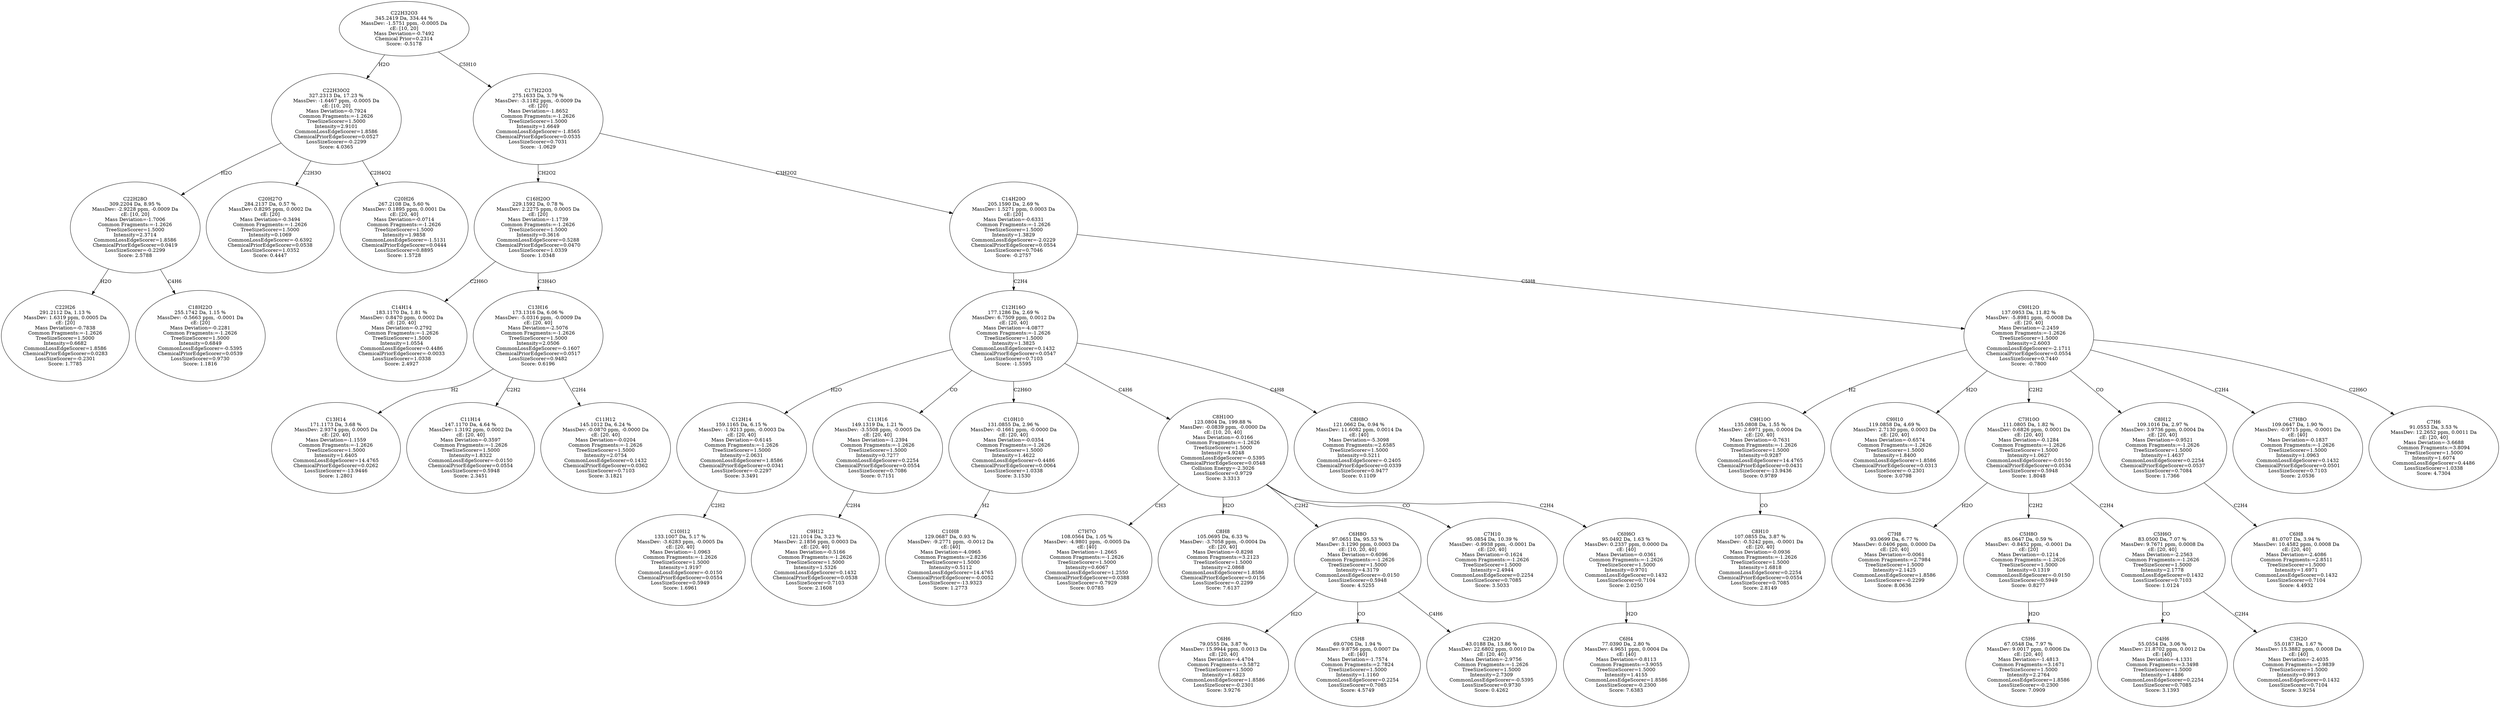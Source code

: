 strict digraph {
v1 [label="C22H26\n291.2112 Da, 1.13 %\nMassDev: 1.6319 ppm, 0.0005 Da\ncE: [20]\nMass Deviation=-0.7838\nCommon Fragments:=-1.2626\nTreeSizeScorer=1.5000\nIntensity=0.6682\nCommonLossEdgeScorer=1.8586\nChemicalPriorEdgeScorer=0.0283\nLossSizeScorer=-0.2301\nScore: 1.7785"];
v2 [label="C18H22O\n255.1742 Da, 1.15 %\nMassDev: -0.5663 ppm, -0.0001 Da\ncE: [20]\nMass Deviation=-0.2281\nCommon Fragments:=-1.2626\nTreeSizeScorer=1.5000\nIntensity=0.6849\nCommonLossEdgeScorer=-0.5395\nChemicalPriorEdgeScorer=0.0539\nLossSizeScorer=0.9730\nScore: 1.1816"];
v3 [label="C22H28O\n309.2204 Da, 8.95 %\nMassDev: -2.9228 ppm, -0.0009 Da\ncE: [10, 20]\nMass Deviation=-1.7006\nCommon Fragments:=-1.2626\nTreeSizeScorer=1.5000\nIntensity=2.3714\nCommonLossEdgeScorer=1.8586\nChemicalPriorEdgeScorer=0.0419\nLossSizeScorer=-0.2299\nScore: 2.5788"];
v4 [label="C20H27O\n284.2137 Da, 0.57 %\nMassDev: 0.8295 ppm, 0.0002 Da\ncE: [20]\nMass Deviation=-0.3494\nCommon Fragments:=-1.2626\nTreeSizeScorer=1.5000\nIntensity=0.1069\nCommonLossEdgeScorer=-0.6392\nChemicalPriorEdgeScorer=0.0538\nLossSizeScorer=1.0352\nScore: 0.4447"];
v5 [label="C20H26\n267.2108 Da, 5.60 %\nMassDev: 0.1895 ppm, 0.0001 Da\ncE: [20, 40]\nMass Deviation=-0.0714\nCommon Fragments:=-1.2626\nTreeSizeScorer=1.5000\nIntensity=1.9858\nCommonLossEdgeScorer=-1.5131\nChemicalPriorEdgeScorer=0.0444\nLossSizeScorer=0.8895\nScore: 1.5728"];
v6 [label="C22H30O2\n327.2313 Da, 17.23 %\nMassDev: -1.6467 ppm, -0.0005 Da\ncE: [10, 20]\nMass Deviation=-0.7924\nCommon Fragments:=-1.2626\nTreeSizeScorer=1.5000\nIntensity=2.9101\nCommonLossEdgeScorer=1.8586\nChemicalPriorEdgeScorer=0.0527\nLossSizeScorer=-0.2299\nScore: 4.0365"];
v7 [label="C14H14\n183.1170 Da, 1.81 %\nMassDev: 0.8470 ppm, 0.0002 Da\ncE: [20, 40]\nMass Deviation=-0.2792\nCommon Fragments:=-1.2626\nTreeSizeScorer=1.5000\nIntensity=1.0554\nCommonLossEdgeScorer=0.4486\nChemicalPriorEdgeScorer=-0.0033\nLossSizeScorer=1.0338\nScore: 2.4927"];
v8 [label="C13H14\n171.1173 Da, 3.68 %\nMassDev: 2.9374 ppm, 0.0005 Da\ncE: [20, 40]\nMass Deviation=-1.1559\nCommon Fragments:=-1.2626\nTreeSizeScorer=1.5000\nIntensity=1.6405\nCommonLossEdgeScorer=14.4765\nChemicalPriorEdgeScorer=0.0262\nLossSizeScorer=-13.9446\nScore: 1.2801"];
v9 [label="C11H14\n147.1170 Da, 4.64 %\nMassDev: 1.3192 ppm, 0.0002 Da\ncE: [20, 40]\nMass Deviation=-0.3597\nCommon Fragments:=-1.2626\nTreeSizeScorer=1.5000\nIntensity=1.8322\nCommonLossEdgeScorer=-0.0150\nChemicalPriorEdgeScorer=0.0554\nLossSizeScorer=0.5948\nScore: 2.3451"];
v10 [label="C11H12\n145.1012 Da, 6.24 %\nMassDev: -0.0870 ppm, -0.0000 Da\ncE: [20, 40]\nMass Deviation=-0.0204\nCommon Fragments:=-1.2626\nTreeSizeScorer=1.5000\nIntensity=2.0754\nCommonLossEdgeScorer=0.1432\nChemicalPriorEdgeScorer=0.0362\nLossSizeScorer=0.7103\nScore: 3.1821"];
v11 [label="C13H16\n173.1316 Da, 6.06 %\nMassDev: -5.0316 ppm, -0.0009 Da\ncE: [20, 40]\nMass Deviation=-2.5076\nCommon Fragments:=-1.2626\nTreeSizeScorer=1.5000\nIntensity=2.0506\nCommonLossEdgeScorer=-0.1607\nChemicalPriorEdgeScorer=0.0517\nLossSizeScorer=0.9482\nScore: 0.6196"];
v12 [label="C16H20O\n229.1592 Da, 0.78 %\nMassDev: 2.2275 ppm, 0.0005 Da\ncE: [20]\nMass Deviation=-1.1739\nCommon Fragments:=-1.2626\nTreeSizeScorer=1.5000\nIntensity=0.3616\nCommonLossEdgeScorer=0.5288\nChemicalPriorEdgeScorer=0.0470\nLossSizeScorer=1.0339\nScore: 1.0348"];
v13 [label="C10H12\n133.1007 Da, 5.17 %\nMassDev: -3.6283 ppm, -0.0005 Da\ncE: [20, 40]\nMass Deviation=-1.0963\nCommon Fragments:=-1.2626\nTreeSizeScorer=1.5000\nIntensity=1.9197\nCommonLossEdgeScorer=-0.0150\nChemicalPriorEdgeScorer=0.0554\nLossSizeScorer=0.5949\nScore: 1.6961"];
v14 [label="C12H14\n159.1165 Da, 6.15 %\nMassDev: -1.9213 ppm, -0.0003 Da\ncE: [20, 40]\nMass Deviation=-0.6145\nCommon Fragments:=-1.2626\nTreeSizeScorer=1.5000\nIntensity=2.0631\nCommonLossEdgeScorer=1.8586\nChemicalPriorEdgeScorer=0.0341\nLossSizeScorer=-0.2297\nScore: 3.3491"];
v15 [label="C9H12\n121.1014 Da, 3.23 %\nMassDev: 2.1856 ppm, 0.0003 Da\ncE: [20, 40]\nMass Deviation=-0.5166\nCommon Fragments:=-1.2626\nTreeSizeScorer=1.5000\nIntensity=1.5326\nCommonLossEdgeScorer=0.1432\nChemicalPriorEdgeScorer=0.0538\nLossSizeScorer=0.7103\nScore: 2.1608"];
v16 [label="C11H16\n149.1319 Da, 1.21 %\nMassDev: -3.5508 ppm, -0.0005 Da\ncE: [20, 40]\nMass Deviation=-1.2394\nCommon Fragments:=-1.2626\nTreeSizeScorer=1.5000\nIntensity=0.7277\nCommonLossEdgeScorer=0.2254\nChemicalPriorEdgeScorer=0.0554\nLossSizeScorer=0.7086\nScore: 0.7151"];
v17 [label="C10H8\n129.0687 Da, 0.93 %\nMassDev: -9.2771 ppm, -0.0012 Da\ncE: [40]\nMass Deviation=-4.0965\nCommon Fragments:=2.8236\nTreeSizeScorer=1.5000\nIntensity=0.5112\nCommonLossEdgeScorer=14.4765\nChemicalPriorEdgeScorer=-0.0052\nLossSizeScorer=-13.9323\nScore: 1.2773"];
v18 [label="C10H10\n131.0855 Da, 2.96 %\nMassDev: -0.1661 ppm, -0.0000 Da\ncE: [20, 40]\nMass Deviation=-0.0354\nCommon Fragments:=-1.2626\nTreeSizeScorer=1.5000\nIntensity=1.4622\nCommonLossEdgeScorer=0.4486\nChemicalPriorEdgeScorer=0.0064\nLossSizeScorer=1.0338\nScore: 3.1530"];
v19 [label="C7H7O\n108.0564 Da, 1.05 %\nMassDev: -4.9801 ppm, -0.0005 Da\ncE: [40]\nMass Deviation=-1.2665\nCommon Fragments:=-1.2626\nTreeSizeScorer=1.5000\nIntensity=0.6067\nCommonLossEdgeScorer=1.2550\nChemicalPriorEdgeScorer=0.0388\nLossSizeScorer=-0.7929\nScore: 0.0785"];
v20 [label="C8H8\n105.0695 Da, 6.33 %\nMassDev: -3.7058 ppm, -0.0004 Da\ncE: [20, 40]\nMass Deviation=-0.8298\nCommon Fragments:=3.2123\nTreeSizeScorer=1.5000\nIntensity=2.0868\nCommonLossEdgeScorer=1.8586\nChemicalPriorEdgeScorer=0.0156\nLossSizeScorer=-0.2299\nScore: 7.6137"];
v21 [label="C6H6\n79.0555 Da, 3.87 %\nMassDev: 15.9944 ppm, 0.0013 Da\ncE: [20, 40]\nMass Deviation=-4.4704\nCommon Fragments:=3.5872\nTreeSizeScorer=1.5000\nIntensity=1.6823\nCommonLossEdgeScorer=1.8586\nLossSizeScorer=-0.2301\nScore: 3.9276"];
v22 [label="C5H8\n69.0706 Da, 1.94 %\nMassDev: 9.8756 ppm, 0.0007 Da\ncE: [40]\nMass Deviation=-1.7574\nCommon Fragments:=2.7824\nTreeSizeScorer=1.5000\nIntensity=1.1160\nCommonLossEdgeScorer=0.2254\nLossSizeScorer=0.7085\nScore: 4.5749"];
v23 [label="C2H2O\n43.0188 Da, 13.86 %\nMassDev: 22.6802 ppm, 0.0010 Da\ncE: [20, 40]\nMass Deviation=-2.9756\nCommon Fragments:=-1.2626\nTreeSizeScorer=1.5000\nIntensity=2.7309\nCommonLossEdgeScorer=-0.5395\nLossSizeScorer=0.9730\nScore: 0.4262"];
v24 [label="C6H8O\n97.0651 Da, 95.53 %\nMassDev: 3.1290 ppm, 0.0003 Da\ncE: [10, 20, 40]\nMass Deviation=-0.6096\nCommon Fragments:=-1.2626\nTreeSizeScorer=1.5000\nIntensity=4.3179\nCommonLossEdgeScorer=-0.0150\nLossSizeScorer=0.5948\nScore: 4.5255"];
v25 [label="C7H10\n95.0854 Da, 10.39 %\nMassDev: -0.9938 ppm, -0.0001 Da\ncE: [20, 40]\nMass Deviation=-0.1624\nCommon Fragments:=-1.2626\nTreeSizeScorer=1.5000\nIntensity=2.4944\nCommonLossEdgeScorer=0.2254\nLossSizeScorer=0.7085\nScore: 3.5033"];
v26 [label="C6H4\n77.0390 Da, 2.80 %\nMassDev: 4.9651 ppm, 0.0004 Da\ncE: [40]\nMass Deviation=-0.8113\nCommon Fragments:=3.9055\nTreeSizeScorer=1.5000\nIntensity=1.4155\nCommonLossEdgeScorer=1.8586\nLossSizeScorer=-0.2300\nScore: 7.6383"];
v27 [label="C6H6O\n95.0492 Da, 1.63 %\nMassDev: 0.2337 ppm, 0.0000 Da\ncE: [40]\nMass Deviation=-0.0361\nCommon Fragments:=-1.2626\nTreeSizeScorer=1.5000\nIntensity=0.9701\nCommonLossEdgeScorer=0.1432\nLossSizeScorer=0.7104\nScore: 2.0250"];
v28 [label="C8H10O\n123.0804 Da, 199.88 %\nMassDev: -0.0839 ppm, -0.0000 Da\ncE: [10, 20, 40]\nMass Deviation=-0.0166\nCommon Fragments:=-1.2626\nTreeSizeScorer=1.5000\nIntensity=4.9248\nCommonLossEdgeScorer=-0.5395\nChemicalPriorEdgeScorer=0.0548\nCollision Energy=-2.3026\nLossSizeScorer=0.9729\nScore: 3.3313"];
v29 [label="C8H8O\n121.0662 Da, 0.94 %\nMassDev: 11.6082 ppm, 0.0014 Da\ncE: [40]\nMass Deviation=-5.3098\nCommon Fragments:=2.6585\nTreeSizeScorer=1.5000\nIntensity=0.5211\nCommonLossEdgeScorer=-0.2405\nChemicalPriorEdgeScorer=0.0339\nLossSizeScorer=0.9477\nScore: 0.1109"];
v30 [label="C12H16O\n177.1286 Da, 2.69 %\nMassDev: 6.7509 ppm, 0.0012 Da\ncE: [20, 40]\nMass Deviation=-4.0877\nCommon Fragments:=-1.2626\nTreeSizeScorer=1.5000\nIntensity=1.3825\nCommonLossEdgeScorer=0.1432\nChemicalPriorEdgeScorer=0.0547\nLossSizeScorer=0.7103\nScore: -1.5595"];
v31 [label="C8H10\n107.0855 Da, 3.87 %\nMassDev: -0.5242 ppm, -0.0001 Da\ncE: [20, 40]\nMass Deviation=-0.0936\nCommon Fragments:=-1.2626\nTreeSizeScorer=1.5000\nIntensity=1.6818\nCommonLossEdgeScorer=0.2254\nChemicalPriorEdgeScorer=0.0554\nLossSizeScorer=0.7085\nScore: 2.8149"];
v32 [label="C9H10O\n135.0808 Da, 1.55 %\nMassDev: 2.6971 ppm, 0.0004 Da\ncE: [20, 40]\nMass Deviation=-0.7631\nCommon Fragments:=-1.2626\nTreeSizeScorer=1.5000\nIntensity=0.9287\nCommonLossEdgeScorer=14.4765\nChemicalPriorEdgeScorer=0.0431\nLossSizeScorer=-13.9436\nScore: 0.9789"];
v33 [label="C9H10\n119.0858 Da, 4.69 %\nMassDev: 2.7130 ppm, 0.0003 Da\ncE: [20, 40]\nMass Deviation=-0.6574\nCommon Fragments:=-1.2626\nTreeSizeScorer=1.5000\nIntensity=1.8400\nCommonLossEdgeScorer=1.8586\nChemicalPriorEdgeScorer=0.0313\nLossSizeScorer=-0.2301\nScore: 3.0798"];
v34 [label="C7H8\n93.0699 Da, 6.77 %\nMassDev: 0.0406 ppm, 0.0000 Da\ncE: [20, 40]\nMass Deviation=-0.0061\nCommon Fragments:=2.7984\nTreeSizeScorer=1.5000\nIntensity=2.1425\nCommonLossEdgeScorer=1.8586\nLossSizeScorer=-0.2299\nScore: 8.0636"];
v35 [label="C5H6\n67.0548 Da, 7.97 %\nMassDev: 9.0017 ppm, 0.0006 Da\ncE: [20, 40]\nMass Deviation=-1.4813\nCommon Fragments:=3.1671\nTreeSizeScorer=1.5000\nIntensity=2.2764\nCommonLossEdgeScorer=1.8586\nLossSizeScorer=-0.2300\nScore: 7.0909"];
v36 [label="C5H8O\n85.0647 Da, 0.59 %\nMassDev: -0.8452 ppm, -0.0001 Da\ncE: [20]\nMass Deviation=-0.1214\nCommon Fragments:=-1.2626\nTreeSizeScorer=1.5000\nIntensity=0.1319\nCommonLossEdgeScorer=-0.0150\nLossSizeScorer=0.5949\nScore: 0.8277"];
v37 [label="C4H6\n55.0554 Da, 3.06 %\nMassDev: 21.8702 ppm, 0.0012 Da\ncE: [40]\nMass Deviation=-4.1331\nCommon Fragments:=3.3498\nTreeSizeScorer=1.5000\nIntensity=1.4886\nCommonLossEdgeScorer=0.2254\nLossSizeScorer=0.7085\nScore: 3.1393"];
v38 [label="C3H2O\n55.0187 Da, 1.67 %\nMassDev: 15.3882 ppm, 0.0008 Da\ncE: [40]\nMass Deviation=-2.4035\nCommon Fragments:=2.9839\nTreeSizeScorer=1.5000\nIntensity=0.9913\nCommonLossEdgeScorer=0.1432\nLossSizeScorer=0.7104\nScore: 3.9254"];
v39 [label="C5H6O\n83.0500 Da, 7.07 %\nMassDev: 9.7671 ppm, 0.0008 Da\ncE: [20, 40]\nMass Deviation=-2.2563\nCommon Fragments:=-1.2626\nTreeSizeScorer=1.5000\nIntensity=2.1778\nCommonLossEdgeScorer=0.1432\nLossSizeScorer=0.7103\nScore: 1.0124"];
v40 [label="C7H10O\n111.0805 Da, 1.82 %\nMassDev: 0.6826 ppm, 0.0001 Da\ncE: [20, 40]\nMass Deviation=-0.1284\nCommon Fragments:=-1.2626\nTreeSizeScorer=1.5000\nIntensity=1.0627\nCommonLossEdgeScorer=-0.0150\nChemicalPriorEdgeScorer=0.0534\nLossSizeScorer=0.5948\nScore: 1.8048"];
v41 [label="C6H8\n81.0707 Da, 3.94 %\nMassDev: 10.4582 ppm, 0.0008 Da\ncE: [20, 40]\nMass Deviation=-2.4086\nCommon Fragments:=2.8511\nTreeSizeScorer=1.5000\nIntensity=1.6971\nCommonLossEdgeScorer=0.1432\nLossSizeScorer=0.7104\nScore: 4.4932"];
v42 [label="C8H12\n109.1016 Da, 2.97 %\nMassDev: 3.9736 ppm, 0.0004 Da\ncE: [20, 40]\nMass Deviation=-0.9521\nCommon Fragments:=-1.2626\nTreeSizeScorer=1.5000\nIntensity=1.4637\nCommonLossEdgeScorer=0.2254\nChemicalPriorEdgeScorer=0.0537\nLossSizeScorer=0.7084\nScore: 1.7366"];
v43 [label="C7H8O\n109.0647 Da, 1.90 %\nMassDev: -0.9715 ppm, -0.0001 Da\ncE: [40]\nMass Deviation=-0.1837\nCommon Fragments:=-1.2626\nTreeSizeScorer=1.5000\nIntensity=1.0963\nCommonLossEdgeScorer=0.1432\nChemicalPriorEdgeScorer=0.0501\nLossSizeScorer=0.7103\nScore: 2.0536"];
v44 [label="C7H6\n91.0553 Da, 3.53 %\nMassDev: 12.2652 ppm, 0.0011 Da\ncE: [20, 40]\nMass Deviation=-3.6688\nCommon Fragments:=3.8094\nTreeSizeScorer=1.5000\nIntensity=1.6074\nCommonLossEdgeScorer=0.4486\nLossSizeScorer=1.0338\nScore: 4.7304"];
v45 [label="C9H12O\n137.0953 Da, 11.82 %\nMassDev: -5.8981 ppm, -0.0008 Da\ncE: [20, 40]\nMass Deviation=-2.2459\nCommon Fragments:=-1.2626\nTreeSizeScorer=1.5000\nIntensity=2.6003\nCommonLossEdgeScorer=-2.1711\nChemicalPriorEdgeScorer=0.0554\nLossSizeScorer=0.7440\nScore: -0.7800"];
v46 [label="C14H20O\n205.1590 Da, 2.69 %\nMassDev: 1.5271 ppm, 0.0003 Da\ncE: [20]\nMass Deviation=-0.6331\nCommon Fragments:=-1.2626\nTreeSizeScorer=1.5000\nIntensity=1.3829\nCommonLossEdgeScorer=-2.0229\nChemicalPriorEdgeScorer=0.0554\nLossSizeScorer=0.7046\nScore: -0.2757"];
v47 [label="C17H22O3\n275.1633 Da, 3.79 %\nMassDev: -3.1182 ppm, -0.0009 Da\ncE: [20]\nMass Deviation=-1.8652\nCommon Fragments:=-1.2626\nTreeSizeScorer=1.5000\nIntensity=1.6649\nCommonLossEdgeScorer=-1.8565\nChemicalPriorEdgeScorer=0.0535\nLossSizeScorer=0.7031\nScore: -1.0629"];
v48 [label="C22H32O3\n345.2419 Da, 334.44 %\nMassDev: -1.5751 ppm, -0.0005 Da\ncE: [10, 20]\nMass Deviation=-0.7492\nChemical Prior=0.2314\nScore: -0.5178"];
v3 -> v1 [label="H2O"];
v3 -> v2 [label="C4H6"];
v6 -> v3 [label="H2O"];
v6 -> v4 [label="C2H3O"];
v6 -> v5 [label="C2H4O2"];
v48 -> v6 [label="H2O"];
v12 -> v7 [label="C2H6O"];
v11 -> v8 [label="H2"];
v11 -> v9 [label="C2H2"];
v11 -> v10 [label="C2H4"];
v12 -> v11 [label="C3H4O"];
v47 -> v12 [label="CH2O2"];
v14 -> v13 [label="C2H2"];
v30 -> v14 [label="H2O"];
v16 -> v15 [label="C2H4"];
v30 -> v16 [label="CO"];
v18 -> v17 [label="H2"];
v30 -> v18 [label="C2H6O"];
v28 -> v19 [label="CH3"];
v28 -> v20 [label="H2O"];
v24 -> v21 [label="H2O"];
v24 -> v22 [label="CO"];
v24 -> v23 [label="C4H6"];
v28 -> v24 [label="C2H2"];
v28 -> v25 [label="CO"];
v27 -> v26 [label="H2O"];
v28 -> v27 [label="C2H4"];
v30 -> v28 [label="C4H6"];
v30 -> v29 [label="C4H8"];
v46 -> v30 [label="C2H4"];
v32 -> v31 [label="CO"];
v45 -> v32 [label="H2"];
v45 -> v33 [label="H2O"];
v40 -> v34 [label="H2O"];
v36 -> v35 [label="H2O"];
v40 -> v36 [label="C2H2"];
v39 -> v37 [label="CO"];
v39 -> v38 [label="C2H4"];
v40 -> v39 [label="C2H4"];
v45 -> v40 [label="C2H2"];
v42 -> v41 [label="C2H4"];
v45 -> v42 [label="CO"];
v45 -> v43 [label="C2H4"];
v45 -> v44 [label="C2H6O"];
v46 -> v45 [label="C5H8"];
v47 -> v46 [label="C3H2O2"];
v48 -> v47 [label="C5H10"];
}